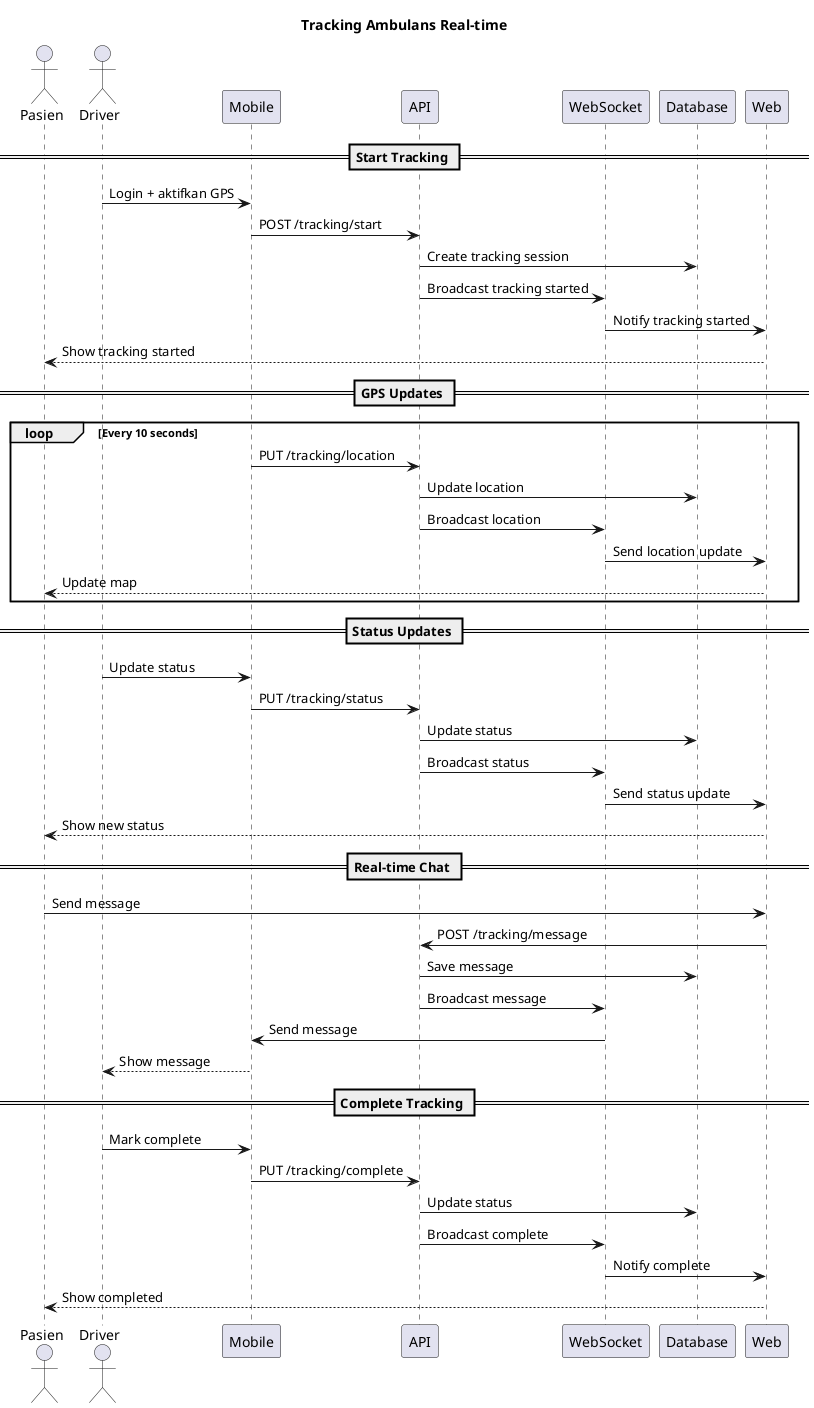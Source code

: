 @startuml Sequence Diagram - Tracking Ambulans

title Tracking Ambulans Real-time

actor "Pasien" as pasien
actor "Driver" as driver
participant "Mobile" as mobile
participant "API" as api
participant "WebSocket" as ws
participant "Database" as db
participant "Web" as web

== Start Tracking ==
driver -> mobile: Login + aktifkan GPS
mobile -> api: POST /tracking/start
api -> db: Create tracking session
api -> ws: Broadcast tracking started
ws -> web: Notify tracking started
web --> pasien: Show tracking started

== GPS Updates ==
loop Every 10 seconds
    mobile -> api: PUT /tracking/location
    api -> db: Update location
    api -> ws: Broadcast location
    ws -> web: Send location update
    web --> pasien: Update map
end

== Status Updates ==
driver -> mobile: Update status
mobile -> api: PUT /tracking/status
api -> db: Update status
api -> ws: Broadcast status
ws -> web: Send status update
web --> pasien: Show new status

== Real-time Chat ==
pasien -> web: Send message
web -> api: POST /tracking/message
api -> db: Save message
api -> ws: Broadcast message
ws -> mobile: Send message
mobile --> driver: Show message

== Complete Tracking ==
driver -> mobile: Mark complete
mobile -> api: PUT /tracking/complete
api -> db: Update status
api -> ws: Broadcast complete
ws -> web: Notify complete
web --> pasien: Show completed

@enduml
